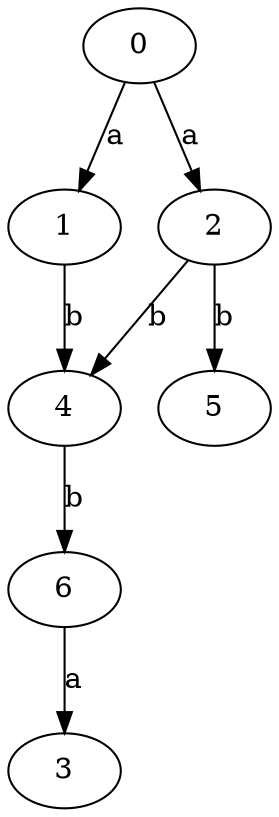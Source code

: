 strict digraph  {
1;
2;
3;
0;
4;
5;
6;
1 -> 4  [label=b];
2 -> 4  [label=b];
2 -> 5  [label=b];
0 -> 1  [label=a];
0 -> 2  [label=a];
4 -> 6  [label=b];
6 -> 3  [label=a];
}
